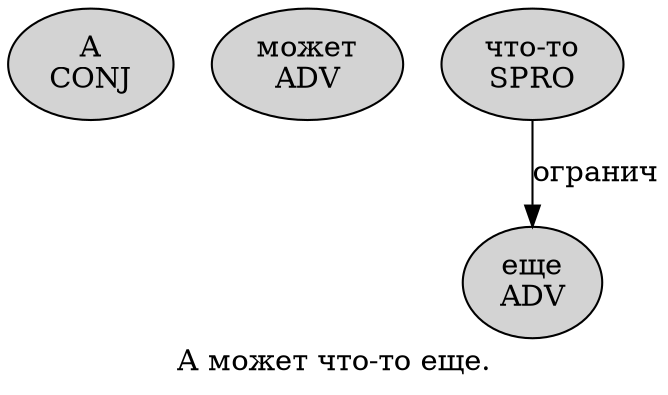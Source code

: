 digraph SENTENCE_2324 {
	graph [label="А может что-то еще."]
	node [style=filled]
		0 [label="А
CONJ" color="" fillcolor=lightgray penwidth=1 shape=ellipse]
		1 [label="может
ADV" color="" fillcolor=lightgray penwidth=1 shape=ellipse]
		2 [label="что-то
SPRO" color="" fillcolor=lightgray penwidth=1 shape=ellipse]
		3 [label="еще
ADV" color="" fillcolor=lightgray penwidth=1 shape=ellipse]
			2 -> 3 [label="огранич"]
}